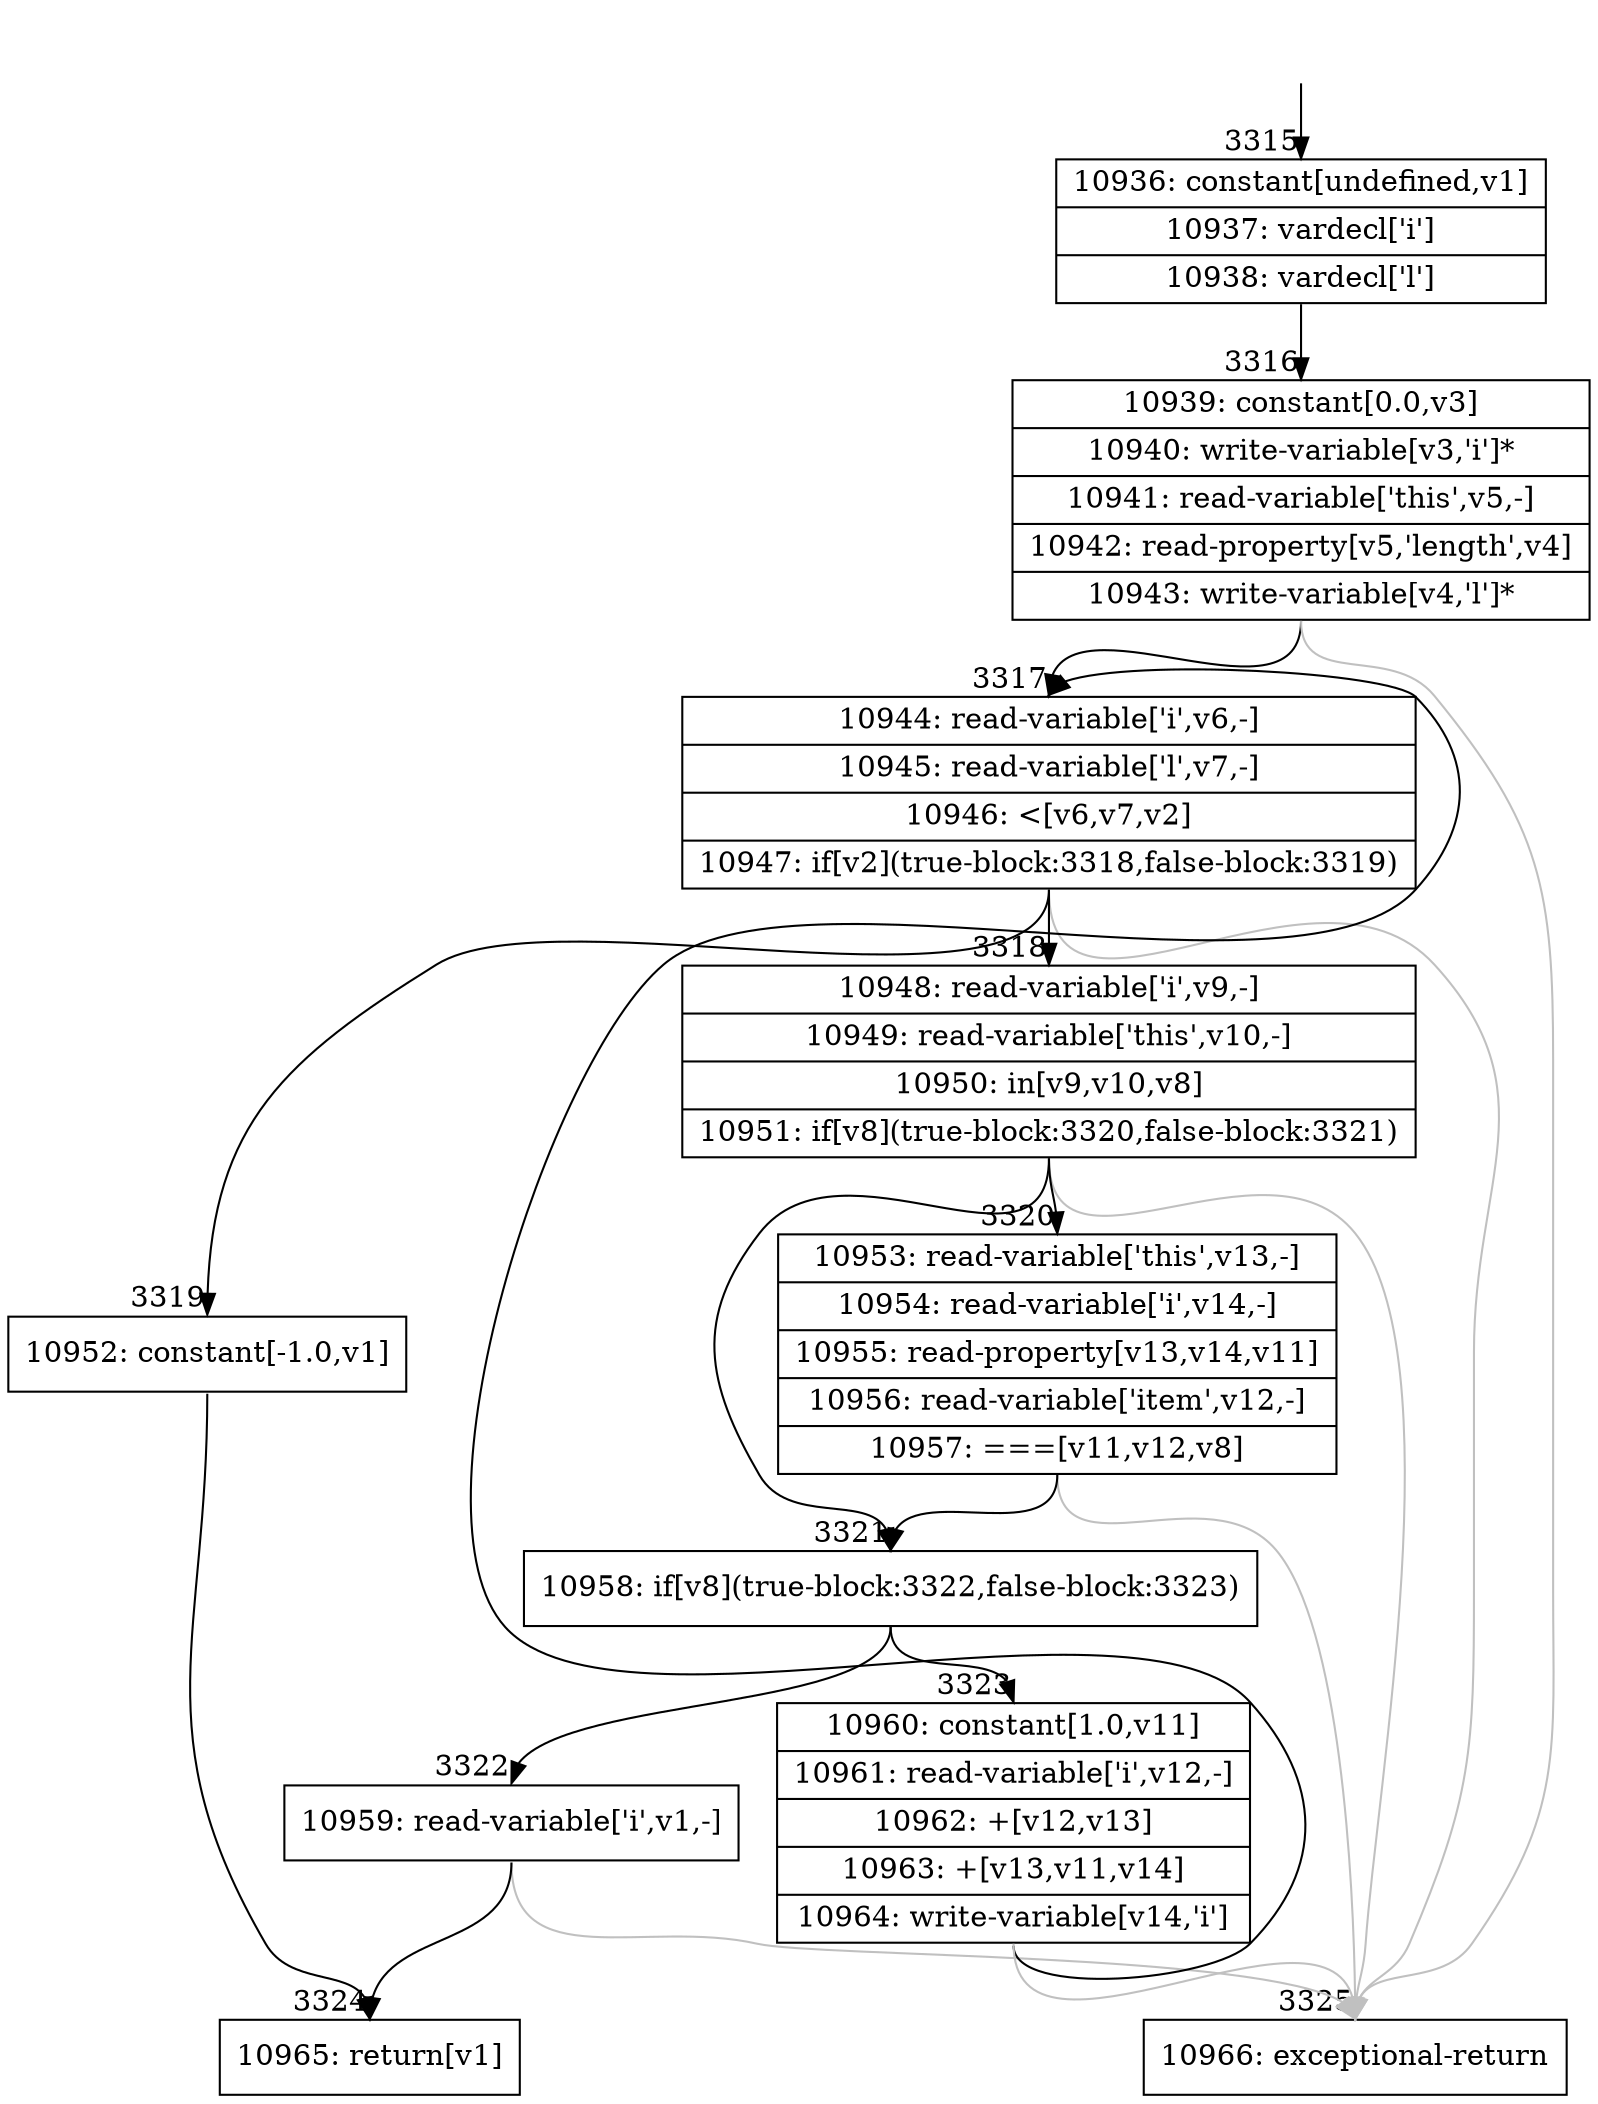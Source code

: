 digraph {
rankdir="TD"
BB_entry259[shape=none,label=""];
BB_entry259 -> BB3315 [tailport=s, headport=n, headlabel="    3315"]
BB3315 [shape=record label="{10936: constant[undefined,v1]|10937: vardecl['i']|10938: vardecl['l']}" ] 
BB3315 -> BB3316 [tailport=s, headport=n, headlabel="      3316"]
BB3316 [shape=record label="{10939: constant[0.0,v3]|10940: write-variable[v3,'i']*|10941: read-variable['this',v5,-]|10942: read-property[v5,'length',v4]|10943: write-variable[v4,'l']*}" ] 
BB3316 -> BB3317 [tailport=s, headport=n, headlabel="      3317"]
BB3316 -> BB3325 [tailport=s, headport=n, color=gray, headlabel="      3325"]
BB3317 [shape=record label="{10944: read-variable['i',v6,-]|10945: read-variable['l',v7,-]|10946: \<[v6,v7,v2]|10947: if[v2](true-block:3318,false-block:3319)}" ] 
BB3317 -> BB3318 [tailport=s, headport=n, headlabel="      3318"]
BB3317 -> BB3319 [tailport=s, headport=n, headlabel="      3319"]
BB3317 -> BB3325 [tailport=s, headport=n, color=gray]
BB3318 [shape=record label="{10948: read-variable['i',v9,-]|10949: read-variable['this',v10,-]|10950: in[v9,v10,v8]|10951: if[v8](true-block:3320,false-block:3321)}" ] 
BB3318 -> BB3321 [tailport=s, headport=n, headlabel="      3321"]
BB3318 -> BB3320 [tailport=s, headport=n, headlabel="      3320"]
BB3318 -> BB3325 [tailport=s, headport=n, color=gray]
BB3319 [shape=record label="{10952: constant[-1.0,v1]}" ] 
BB3319 -> BB3324 [tailport=s, headport=n, headlabel="      3324"]
BB3320 [shape=record label="{10953: read-variable['this',v13,-]|10954: read-variable['i',v14,-]|10955: read-property[v13,v14,v11]|10956: read-variable['item',v12,-]|10957: ===[v11,v12,v8]}" ] 
BB3320 -> BB3321 [tailport=s, headport=n]
BB3320 -> BB3325 [tailport=s, headport=n, color=gray]
BB3321 [shape=record label="{10958: if[v8](true-block:3322,false-block:3323)}" ] 
BB3321 -> BB3322 [tailport=s, headport=n, headlabel="      3322"]
BB3321 -> BB3323 [tailport=s, headport=n, headlabel="      3323"]
BB3322 [shape=record label="{10959: read-variable['i',v1,-]}" ] 
BB3322 -> BB3324 [tailport=s, headport=n]
BB3322 -> BB3325 [tailport=s, headport=n, color=gray]
BB3323 [shape=record label="{10960: constant[1.0,v11]|10961: read-variable['i',v12,-]|10962: +[v12,v13]|10963: +[v13,v11,v14]|10964: write-variable[v14,'i']}" ] 
BB3323 -> BB3317 [tailport=s, headport=n]
BB3323 -> BB3325 [tailport=s, headport=n, color=gray]
BB3324 [shape=record label="{10965: return[v1]}" ] 
BB3325 [shape=record label="{10966: exceptional-return}" ] 
//#$~ 2896
}

